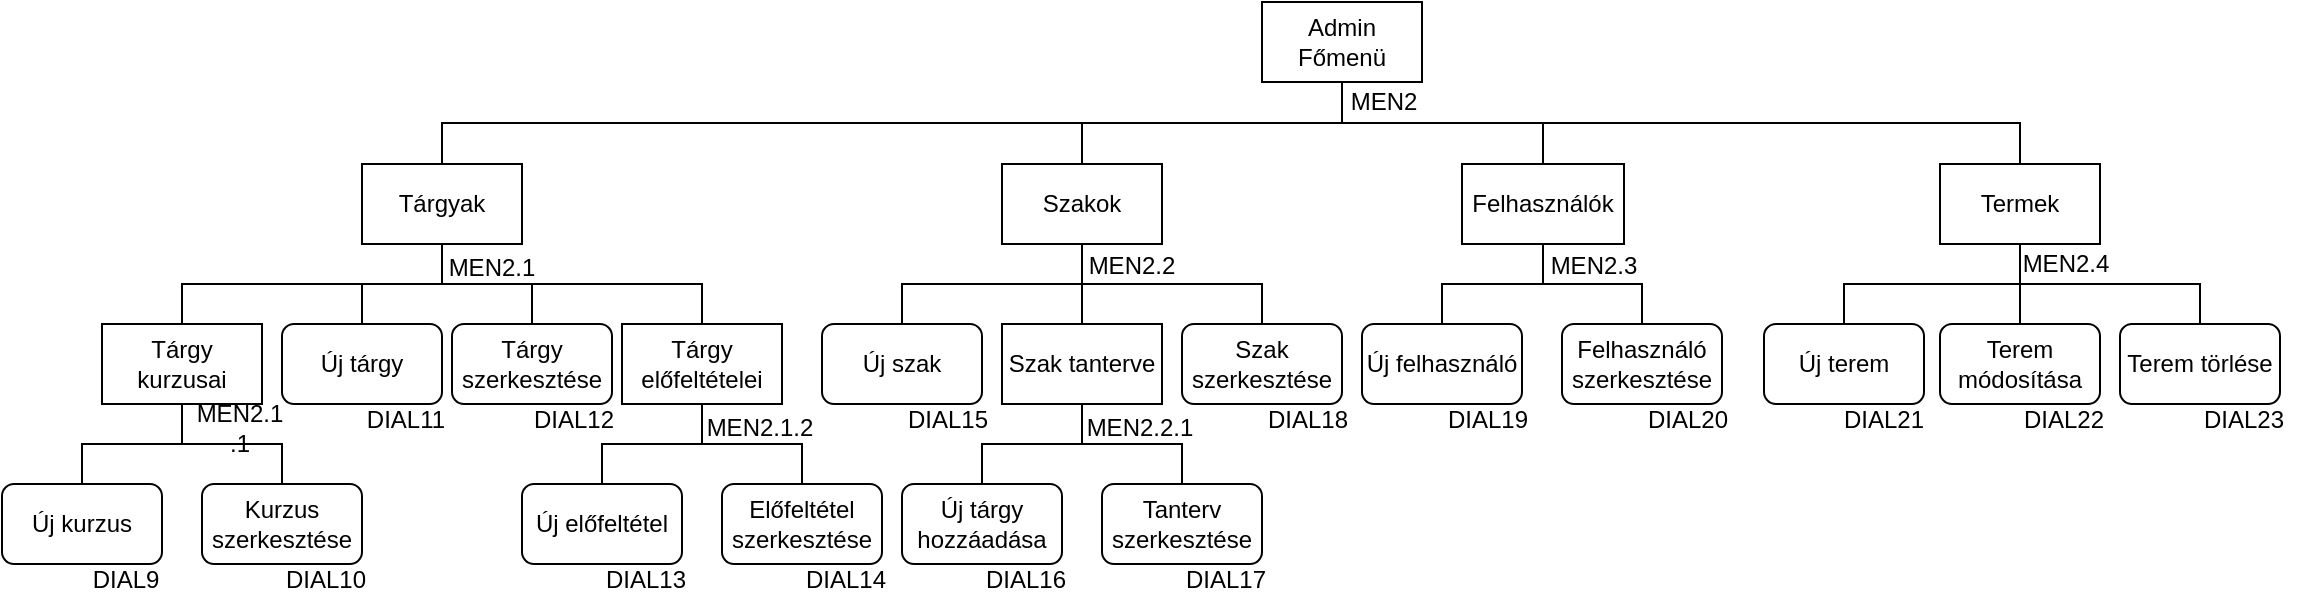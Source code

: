 <mxfile version="23.1.5" type="device">
  <diagram name="Page-1" id="02XQf-ufphem75pHXM8M">
    <mxGraphModel dx="1050" dy="629" grid="1" gridSize="10" guides="1" tooltips="1" connect="1" arrows="1" fold="1" page="1" pageScale="1" pageWidth="850" pageHeight="1100" math="0" shadow="0">
      <root>
        <mxCell id="0" />
        <mxCell id="1" parent="0" />
        <mxCell id="OFnpCGpJleXpQZeMK1He-1" value="Admin&lt;br&gt;Főmenü" style="rounded=0;whiteSpace=wrap;html=1;" parent="1" vertex="1">
          <mxGeometry x="809" y="39" width="80" height="40" as="geometry" />
        </mxCell>
        <mxCell id="OFnpCGpJleXpQZeMK1He-3" value="Tárgyak" style="rounded=0;whiteSpace=wrap;html=1;" parent="1" vertex="1">
          <mxGeometry x="359" y="120" width="80" height="40" as="geometry" />
        </mxCell>
        <mxCell id="OFnpCGpJleXpQZeMK1He-5" value="Szakok" style="rounded=0;whiteSpace=wrap;html=1;" parent="1" vertex="1">
          <mxGeometry x="679" y="120" width="80" height="40" as="geometry" />
        </mxCell>
        <mxCell id="OFnpCGpJleXpQZeMK1He-11" value="" style="endArrow=none;html=1;rounded=0;edgeStyle=elbowEdgeStyle;elbow=vertical;" parent="1" source="OFnpCGpJleXpQZeMK1He-3" target="OFnpCGpJleXpQZeMK1He-1" edge="1">
          <mxGeometry width="50" height="50" relative="1" as="geometry">
            <mxPoint x="409" y="290" as="sourcePoint" />
            <mxPoint x="459" y="240" as="targetPoint" />
          </mxGeometry>
        </mxCell>
        <mxCell id="OFnpCGpJleXpQZeMK1He-12" value="" style="endArrow=none;html=1;rounded=0;edgeStyle=elbowEdgeStyle;entryX=0.5;entryY=1;entryDx=0;entryDy=0;elbow=vertical;" parent="1" source="OFnpCGpJleXpQZeMK1He-5" target="OFnpCGpJleXpQZeMK1He-1" edge="1">
          <mxGeometry width="50" height="50" relative="1" as="geometry">
            <mxPoint x="409" y="290" as="sourcePoint" />
            <mxPoint x="459" y="240" as="targetPoint" />
          </mxGeometry>
        </mxCell>
        <mxCell id="OFnpCGpJleXpQZeMK1He-24" value="Felhasználók" style="rounded=0;whiteSpace=wrap;html=1;" parent="1" vertex="1">
          <mxGeometry x="909" y="120" width="81" height="40" as="geometry" />
        </mxCell>
        <mxCell id="OFnpCGpJleXpQZeMK1He-25" value="" style="endArrow=none;html=1;rounded=0;edgeStyle=elbowEdgeStyle;entryX=0.5;entryY=1;entryDx=0;entryDy=0;elbow=vertical;" parent="1" source="OFnpCGpJleXpQZeMK1He-24" target="OFnpCGpJleXpQZeMK1He-1" edge="1">
          <mxGeometry width="50" height="50" relative="1" as="geometry">
            <mxPoint x="409" y="320" as="sourcePoint" />
            <mxPoint x="459" y="270" as="targetPoint" />
          </mxGeometry>
        </mxCell>
        <mxCell id="OFnpCGpJleXpQZeMK1He-28" value="Új felhasználó" style="rounded=1;whiteSpace=wrap;html=1;" parent="1" vertex="1">
          <mxGeometry x="859" y="200" width="80" height="40" as="geometry" />
        </mxCell>
        <mxCell id="OFnpCGpJleXpQZeMK1He-30" value="Felhasználó szerkesztése" style="rounded=1;whiteSpace=wrap;html=1;" parent="1" vertex="1">
          <mxGeometry x="959" y="200" width="80" height="40" as="geometry" />
        </mxCell>
        <mxCell id="OFnpCGpJleXpQZeMK1He-31" value="" style="endArrow=none;html=1;rounded=0;edgeStyle=elbowEdgeStyle;entryX=0.5;entryY=1;entryDx=0;entryDy=0;exitX=0.5;exitY=0;exitDx=0;exitDy=0;elbow=vertical;" parent="1" source="OFnpCGpJleXpQZeMK1He-28" target="OFnpCGpJleXpQZeMK1He-24" edge="1">
          <mxGeometry width="50" height="50" relative="1" as="geometry">
            <mxPoint x="1029" y="170" as="sourcePoint" />
            <mxPoint x="849" y="270" as="targetPoint" />
          </mxGeometry>
        </mxCell>
        <mxCell id="OFnpCGpJleXpQZeMK1He-35" value="" style="endArrow=none;html=1;rounded=0;edgeStyle=elbowEdgeStyle;exitX=0.5;exitY=0;exitDx=0;exitDy=0;entryX=0.5;entryY=1;entryDx=0;entryDy=0;elbow=vertical;" parent="1" source="OFnpCGpJleXpQZeMK1He-30" target="OFnpCGpJleXpQZeMK1He-24" edge="1">
          <mxGeometry width="50" height="50" relative="1" as="geometry">
            <mxPoint x="1139" y="200" as="sourcePoint" />
            <mxPoint x="1179" y="180" as="targetPoint" />
          </mxGeometry>
        </mxCell>
        <mxCell id="OFnpCGpJleXpQZeMK1He-37" value="Új tárgy" style="rounded=1;whiteSpace=wrap;html=1;" parent="1" vertex="1">
          <mxGeometry x="319" y="200" width="80" height="40" as="geometry" />
        </mxCell>
        <mxCell id="OFnpCGpJleXpQZeMK1He-38" value="Tárgy kurzusai" style="rounded=0;whiteSpace=wrap;html=1;" parent="1" vertex="1">
          <mxGeometry x="229" y="200" width="80" height="40" as="geometry" />
        </mxCell>
        <mxCell id="OFnpCGpJleXpQZeMK1He-40" value="Tárgy szerkesztése" style="rounded=1;whiteSpace=wrap;html=1;" parent="1" vertex="1">
          <mxGeometry x="404" y="200" width="80" height="40" as="geometry" />
        </mxCell>
        <mxCell id="OFnpCGpJleXpQZeMK1He-41" value="" style="endArrow=none;html=1;rounded=0;entryX=0.5;entryY=1;entryDx=0;entryDy=0;exitX=0.5;exitY=0;exitDx=0;exitDy=0;edgeStyle=elbowEdgeStyle;elbow=vertical;" parent="1" source="OFnpCGpJleXpQZeMK1He-37" target="OFnpCGpJleXpQZeMK1He-3" edge="1">
          <mxGeometry width="50" height="50" relative="1" as="geometry">
            <mxPoint x="509" y="230" as="sourcePoint" />
            <mxPoint x="559" y="180" as="targetPoint" />
          </mxGeometry>
        </mxCell>
        <mxCell id="OFnpCGpJleXpQZeMK1He-42" value="" style="endArrow=none;html=1;rounded=0;entryX=0.5;entryY=1;entryDx=0;entryDy=0;edgeStyle=elbowEdgeStyle;exitX=0.5;exitY=0;exitDx=0;exitDy=0;elbow=vertical;" parent="1" source="OFnpCGpJleXpQZeMK1He-38" target="OFnpCGpJleXpQZeMK1He-3" edge="1">
          <mxGeometry width="50" height="50" relative="1" as="geometry">
            <mxPoint x="469" y="200" as="sourcePoint" />
            <mxPoint x="559" y="180" as="targetPoint" />
          </mxGeometry>
        </mxCell>
        <mxCell id="OFnpCGpJleXpQZeMK1He-43" value="Új kurzus" style="rounded=1;whiteSpace=wrap;html=1;" parent="1" vertex="1">
          <mxGeometry x="179" y="280" width="80" height="40" as="geometry" />
        </mxCell>
        <mxCell id="OFnpCGpJleXpQZeMK1He-44" value="Kurzus szerkesztése" style="rounded=1;whiteSpace=wrap;html=1;" parent="1" vertex="1">
          <mxGeometry x="279" y="280" width="80" height="40" as="geometry" />
        </mxCell>
        <mxCell id="OFnpCGpJleXpQZeMK1He-45" style="edgeStyle=elbowEdgeStyle;rounded=0;orthogonalLoop=1;jettySize=auto;elbow=vertical;html=1;exitX=0.5;exitY=1;exitDx=0;exitDy=0;" parent="1" edge="1">
          <mxGeometry relative="1" as="geometry">
            <mxPoint x="269" y="160" as="sourcePoint" />
            <mxPoint x="269" y="160" as="targetPoint" />
          </mxGeometry>
        </mxCell>
        <mxCell id="OFnpCGpJleXpQZeMK1He-46" value="" style="endArrow=none;html=1;rounded=0;elbow=vertical;entryX=0.5;entryY=1;entryDx=0;entryDy=0;exitX=0.5;exitY=0;exitDx=0;exitDy=0;edgeStyle=elbowEdgeStyle;" parent="1" source="OFnpCGpJleXpQZeMK1He-43" target="OFnpCGpJleXpQZeMK1He-38" edge="1">
          <mxGeometry width="50" height="50" relative="1" as="geometry">
            <mxPoint x="509" y="160" as="sourcePoint" />
            <mxPoint x="559" y="110" as="targetPoint" />
          </mxGeometry>
        </mxCell>
        <mxCell id="OFnpCGpJleXpQZeMK1He-47" value="" style="endArrow=none;html=1;rounded=0;elbow=vertical;exitX=0.5;exitY=0;exitDx=0;exitDy=0;edgeStyle=elbowEdgeStyle;entryX=0.5;entryY=1;entryDx=0;entryDy=0;" parent="1" source="OFnpCGpJleXpQZeMK1He-40" target="OFnpCGpJleXpQZeMK1He-3" edge="1">
          <mxGeometry width="50" height="50" relative="1" as="geometry">
            <mxPoint x="279" y="260" as="sourcePoint" />
            <mxPoint x="379" y="240" as="targetPoint" />
          </mxGeometry>
        </mxCell>
        <mxCell id="OFnpCGpJleXpQZeMK1He-49" value="" style="endArrow=none;html=1;rounded=0;elbow=vertical;entryX=0.5;entryY=1;entryDx=0;entryDy=0;exitX=0.5;exitY=0;exitDx=0;exitDy=0;edgeStyle=elbowEdgeStyle;" parent="1" source="OFnpCGpJleXpQZeMK1He-44" target="OFnpCGpJleXpQZeMK1He-38" edge="1">
          <mxGeometry width="50" height="50" relative="1" as="geometry">
            <mxPoint x="279" y="260" as="sourcePoint" />
            <mxPoint x="439" y="320" as="targetPoint" />
          </mxGeometry>
        </mxCell>
        <mxCell id="OFnpCGpJleXpQZeMK1He-50" value="Új szak" style="rounded=1;whiteSpace=wrap;html=1;" parent="1" vertex="1">
          <mxGeometry x="589" y="200" width="80" height="40" as="geometry" />
        </mxCell>
        <mxCell id="OFnpCGpJleXpQZeMK1He-51" value="Szak szerkesztése" style="rounded=1;whiteSpace=wrap;html=1;" parent="1" vertex="1">
          <mxGeometry x="769" y="200" width="80" height="40" as="geometry" />
        </mxCell>
        <mxCell id="OFnpCGpJleXpQZeMK1He-55" value="Tárgy előfeltételei" style="rounded=0;whiteSpace=wrap;html=1;labelBackgroundColor=none;fillColor=none;" parent="1" vertex="1">
          <mxGeometry x="489" y="200" width="80" height="40" as="geometry" />
        </mxCell>
        <mxCell id="OFnpCGpJleXpQZeMK1He-56" value="Új előfeltétel" style="rounded=1;whiteSpace=wrap;html=1;labelBackgroundColor=none;fillColor=none;" parent="1" vertex="1">
          <mxGeometry x="439" y="280" width="80" height="40" as="geometry" />
        </mxCell>
        <mxCell id="OFnpCGpJleXpQZeMK1He-60" style="edgeStyle=elbowEdgeStyle;rounded=0;orthogonalLoop=1;jettySize=auto;elbow=vertical;html=1;endArrow=none;endFill=0;entryX=0.5;entryY=1;entryDx=0;entryDy=0;" parent="1" source="OFnpCGpJleXpQZeMK1He-57" target="OFnpCGpJleXpQZeMK1He-55" edge="1">
          <mxGeometry relative="1" as="geometry">
            <mxPoint x="449" y="240" as="targetPoint" />
          </mxGeometry>
        </mxCell>
        <mxCell id="OFnpCGpJleXpQZeMK1He-57" value="Előfeltétel szerkesztése" style="rounded=1;whiteSpace=wrap;html=1;labelBackgroundColor=none;fillColor=none;" parent="1" vertex="1">
          <mxGeometry x="539" y="280" width="80" height="40" as="geometry" />
        </mxCell>
        <mxCell id="OFnpCGpJleXpQZeMK1He-58" value="" style="endArrow=none;html=1;rounded=0;elbow=vertical;entryX=0.5;entryY=1;entryDx=0;entryDy=0;exitX=0.5;exitY=0;exitDx=0;exitDy=0;edgeStyle=elbowEdgeStyle;" parent="1" source="OFnpCGpJleXpQZeMK1He-55" target="OFnpCGpJleXpQZeMK1He-3" edge="1">
          <mxGeometry width="50" height="50" relative="1" as="geometry">
            <mxPoint x="359" y="230" as="sourcePoint" />
            <mxPoint x="409" y="180" as="targetPoint" />
          </mxGeometry>
        </mxCell>
        <mxCell id="OFnpCGpJleXpQZeMK1He-59" value="" style="endArrow=none;html=1;rounded=0;elbow=vertical;entryX=0.5;entryY=1;entryDx=0;entryDy=0;exitX=0.5;exitY=0;exitDx=0;exitDy=0;edgeStyle=elbowEdgeStyle;" parent="1" source="OFnpCGpJleXpQZeMK1He-56" target="OFnpCGpJleXpQZeMK1He-55" edge="1">
          <mxGeometry width="50" height="50" relative="1" as="geometry">
            <mxPoint x="394" y="420" as="sourcePoint" />
            <mxPoint x="444" y="370" as="targetPoint" />
          </mxGeometry>
        </mxCell>
        <mxCell id="OFnpCGpJleXpQZeMK1He-61" value="Szak tanterve" style="rounded=0;whiteSpace=wrap;html=1;labelBackgroundColor=none;fillColor=none;" parent="1" vertex="1">
          <mxGeometry x="679" y="200" width="80" height="40" as="geometry" />
        </mxCell>
        <mxCell id="OFnpCGpJleXpQZeMK1He-62" value="Új tárgy hozzáadása" style="rounded=1;whiteSpace=wrap;html=1;labelBackgroundColor=none;fillColor=none;" parent="1" vertex="1">
          <mxGeometry x="629" y="280" width="80" height="40" as="geometry" />
        </mxCell>
        <mxCell id="OFnpCGpJleXpQZeMK1He-63" value="Tanterv&lt;br&gt;szerkesztése" style="rounded=1;whiteSpace=wrap;html=1;labelBackgroundColor=none;fillColor=none;" parent="1" vertex="1">
          <mxGeometry x="729" y="280" width="80" height="40" as="geometry" />
        </mxCell>
        <mxCell id="OFnpCGpJleXpQZeMK1He-64" value="" style="endArrow=none;html=1;rounded=0;elbow=vertical;entryX=0.5;entryY=1;entryDx=0;entryDy=0;exitX=0.5;exitY=0;exitDx=0;exitDy=0;edgeStyle=elbowEdgeStyle;" parent="1" source="OFnpCGpJleXpQZeMK1He-50" target="OFnpCGpJleXpQZeMK1He-5" edge="1">
          <mxGeometry width="50" height="50" relative="1" as="geometry">
            <mxPoint x="579" y="330" as="sourcePoint" />
            <mxPoint x="629" y="280" as="targetPoint" />
          </mxGeometry>
        </mxCell>
        <mxCell id="OFnpCGpJleXpQZeMK1He-65" value="" style="endArrow=none;html=1;rounded=0;elbow=vertical;entryX=0.5;entryY=1;entryDx=0;entryDy=0;exitX=0.5;exitY=0;exitDx=0;exitDy=0;edgeStyle=elbowEdgeStyle;" parent="1" source="OFnpCGpJleXpQZeMK1He-61" target="OFnpCGpJleXpQZeMK1He-5" edge="1">
          <mxGeometry width="50" height="50" relative="1" as="geometry">
            <mxPoint x="579" y="330" as="sourcePoint" />
            <mxPoint x="629" y="280" as="targetPoint" />
          </mxGeometry>
        </mxCell>
        <mxCell id="OFnpCGpJleXpQZeMK1He-66" value="" style="endArrow=none;html=1;rounded=0;elbow=vertical;entryX=0.5;entryY=1;entryDx=0;entryDy=0;exitX=0.5;exitY=0;exitDx=0;exitDy=0;edgeStyle=elbowEdgeStyle;" parent="1" source="OFnpCGpJleXpQZeMK1He-51" target="OFnpCGpJleXpQZeMK1He-5" edge="1">
          <mxGeometry width="50" height="50" relative="1" as="geometry">
            <mxPoint x="579" y="330" as="sourcePoint" />
            <mxPoint x="629" y="280" as="targetPoint" />
          </mxGeometry>
        </mxCell>
        <mxCell id="OFnpCGpJleXpQZeMK1He-67" value="" style="endArrow=none;html=1;rounded=0;elbow=vertical;entryX=0.5;entryY=1;entryDx=0;entryDy=0;exitX=0.5;exitY=0;exitDx=0;exitDy=0;edgeStyle=elbowEdgeStyle;" parent="1" source="OFnpCGpJleXpQZeMK1He-62" target="OFnpCGpJleXpQZeMK1He-61" edge="1">
          <mxGeometry width="50" height="50" relative="1" as="geometry">
            <mxPoint x="579" y="310" as="sourcePoint" />
            <mxPoint x="629" y="260" as="targetPoint" />
          </mxGeometry>
        </mxCell>
        <mxCell id="OFnpCGpJleXpQZeMK1He-68" value="" style="endArrow=none;html=1;rounded=0;elbow=vertical;entryX=0.5;entryY=1;entryDx=0;entryDy=0;exitX=0.5;exitY=0;exitDx=0;exitDy=0;edgeStyle=elbowEdgeStyle;" parent="1" source="OFnpCGpJleXpQZeMK1He-63" target="OFnpCGpJleXpQZeMK1He-61" edge="1">
          <mxGeometry width="50" height="50" relative="1" as="geometry">
            <mxPoint x="579" y="310" as="sourcePoint" />
            <mxPoint x="629" y="260" as="targetPoint" />
          </mxGeometry>
        </mxCell>
        <mxCell id="OFnpCGpJleXpQZeMK1He-69" value="MEN2" style="text;html=1;strokeColor=none;fillColor=none;align=center;verticalAlign=middle;whiteSpace=wrap;rounded=0;" parent="1" vertex="1">
          <mxGeometry x="840" y="74" width="60" height="30" as="geometry" />
        </mxCell>
        <mxCell id="OFnpCGpJleXpQZeMK1He-71" value="MEN2.1" style="text;html=1;strokeColor=none;fillColor=none;align=center;verticalAlign=middle;whiteSpace=wrap;rounded=0;" parent="1" vertex="1">
          <mxGeometry x="394" y="157" width="60" height="30" as="geometry" />
        </mxCell>
        <mxCell id="OFnpCGpJleXpQZeMK1He-72" value="MEN2.2" style="text;html=1;strokeColor=none;fillColor=none;align=center;verticalAlign=middle;whiteSpace=wrap;rounded=0;" parent="1" vertex="1">
          <mxGeometry x="714" y="156" width="60" height="30" as="geometry" />
        </mxCell>
        <mxCell id="OFnpCGpJleXpQZeMK1He-73" value="MEN2.3" style="text;html=1;strokeColor=none;fillColor=none;align=center;verticalAlign=middle;whiteSpace=wrap;rounded=0;" parent="1" vertex="1">
          <mxGeometry x="945" y="156" width="60" height="30" as="geometry" />
        </mxCell>
        <mxCell id="OFnpCGpJleXpQZeMK1He-74" value="MEN2.1&lt;br&gt;.1" style="text;html=1;strokeColor=none;fillColor=none;align=center;verticalAlign=middle;whiteSpace=wrap;rounded=0;" parent="1" vertex="1">
          <mxGeometry x="268" y="237" width="60" height="30" as="geometry" />
        </mxCell>
        <mxCell id="OFnpCGpJleXpQZeMK1He-75" value="MEN2.1.2" style="text;html=1;strokeColor=none;fillColor=none;align=center;verticalAlign=middle;whiteSpace=wrap;rounded=0;" parent="1" vertex="1">
          <mxGeometry x="528" y="237" width="60" height="30" as="geometry" />
        </mxCell>
        <mxCell id="OFnpCGpJleXpQZeMK1He-76" value="MEN2.2.1" style="text;html=1;strokeColor=none;fillColor=none;align=center;verticalAlign=middle;whiteSpace=wrap;rounded=0;" parent="1" vertex="1">
          <mxGeometry x="718" y="237" width="60" height="30" as="geometry" />
        </mxCell>
        <mxCell id="OFnpCGpJleXpQZeMK1He-79" value="DIAL9" style="text;html=1;strokeColor=none;fillColor=none;align=center;verticalAlign=middle;whiteSpace=wrap;rounded=0;" parent="1" vertex="1">
          <mxGeometry x="211" y="313" width="60" height="30" as="geometry" />
        </mxCell>
        <mxCell id="OFnpCGpJleXpQZeMK1He-80" value="DIAL10" style="text;html=1;strokeColor=none;fillColor=none;align=center;verticalAlign=middle;whiteSpace=wrap;rounded=0;" parent="1" vertex="1">
          <mxGeometry x="311" y="313" width="60" height="30" as="geometry" />
        </mxCell>
        <mxCell id="OFnpCGpJleXpQZeMK1He-81" value="DIAL11" style="text;html=1;strokeColor=none;fillColor=none;align=center;verticalAlign=middle;whiteSpace=wrap;rounded=0;" parent="1" vertex="1">
          <mxGeometry x="351" y="233" width="60" height="30" as="geometry" />
        </mxCell>
        <mxCell id="OFnpCGpJleXpQZeMK1He-82" value="DIAL12" style="text;html=1;strokeColor=none;fillColor=none;align=center;verticalAlign=middle;whiteSpace=wrap;rounded=0;" parent="1" vertex="1">
          <mxGeometry x="435" y="233" width="60" height="30" as="geometry" />
        </mxCell>
        <mxCell id="OFnpCGpJleXpQZeMK1He-83" value="DIAL13" style="text;html=1;strokeColor=none;fillColor=none;align=center;verticalAlign=middle;whiteSpace=wrap;rounded=0;" parent="1" vertex="1">
          <mxGeometry x="471" y="313" width="60" height="30" as="geometry" />
        </mxCell>
        <mxCell id="OFnpCGpJleXpQZeMK1He-84" value="DIAL14" style="text;html=1;strokeColor=none;fillColor=none;align=center;verticalAlign=middle;whiteSpace=wrap;rounded=0;" parent="1" vertex="1">
          <mxGeometry x="571" y="313" width="60" height="30" as="geometry" />
        </mxCell>
        <mxCell id="OFnpCGpJleXpQZeMK1He-85" value="DIAL15" style="text;html=1;strokeColor=none;fillColor=none;align=center;verticalAlign=middle;whiteSpace=wrap;rounded=0;" parent="1" vertex="1">
          <mxGeometry x="622" y="233" width="60" height="30" as="geometry" />
        </mxCell>
        <mxCell id="OFnpCGpJleXpQZeMK1He-86" value="DIAL16" style="text;html=1;strokeColor=none;fillColor=none;align=center;verticalAlign=middle;whiteSpace=wrap;rounded=0;" parent="1" vertex="1">
          <mxGeometry x="661" y="313" width="60" height="30" as="geometry" />
        </mxCell>
        <mxCell id="OFnpCGpJleXpQZeMK1He-87" value="DIAL17" style="text;html=1;strokeColor=none;fillColor=none;align=center;verticalAlign=middle;whiteSpace=wrap;rounded=0;" parent="1" vertex="1">
          <mxGeometry x="761" y="313" width="60" height="30" as="geometry" />
        </mxCell>
        <mxCell id="OFnpCGpJleXpQZeMK1He-89" value="DIAL18" style="text;html=1;strokeColor=none;fillColor=none;align=center;verticalAlign=middle;whiteSpace=wrap;rounded=0;" parent="1" vertex="1">
          <mxGeometry x="802" y="233" width="60" height="30" as="geometry" />
        </mxCell>
        <mxCell id="OFnpCGpJleXpQZeMK1He-90" value="DIAL19" style="text;html=1;strokeColor=none;fillColor=none;align=center;verticalAlign=middle;whiteSpace=wrap;rounded=0;" parent="1" vertex="1">
          <mxGeometry x="892" y="233" width="60" height="30" as="geometry" />
        </mxCell>
        <mxCell id="OFnpCGpJleXpQZeMK1He-91" value="DIAL20" style="text;html=1;strokeColor=none;fillColor=none;align=center;verticalAlign=middle;whiteSpace=wrap;rounded=0;" parent="1" vertex="1">
          <mxGeometry x="992" y="233" width="60" height="30" as="geometry" />
        </mxCell>
        <mxCell id="dySRubfyd0l3t_SYBTiC-1" value="Termek" style="rounded=0;whiteSpace=wrap;html=1;" parent="1" vertex="1">
          <mxGeometry x="1148" y="120" width="80" height="40" as="geometry" />
        </mxCell>
        <mxCell id="dySRubfyd0l3t_SYBTiC-2" value="Új terem" style="rounded=1;whiteSpace=wrap;html=1;" parent="1" vertex="1">
          <mxGeometry x="1060" y="200" width="80" height="40" as="geometry" />
        </mxCell>
        <mxCell id="dySRubfyd0l3t_SYBTiC-3" value="Terem módosítása" style="rounded=1;whiteSpace=wrap;html=1;" parent="1" vertex="1">
          <mxGeometry x="1148" y="200" width="80" height="40" as="geometry" />
        </mxCell>
        <mxCell id="dySRubfyd0l3t_SYBTiC-4" value="Terem törlése" style="rounded=1;whiteSpace=wrap;html=1;" parent="1" vertex="1">
          <mxGeometry x="1238" y="200" width="80" height="40" as="geometry" />
        </mxCell>
        <mxCell id="dySRubfyd0l3t_SYBTiC-5" value="" style="endArrow=none;html=1;rounded=0;entryX=0.5;entryY=1;entryDx=0;entryDy=0;exitX=0.5;exitY=0;exitDx=0;exitDy=0;edgeStyle=elbowEdgeStyle;elbow=vertical;" parent="1" source="dySRubfyd0l3t_SYBTiC-2" target="dySRubfyd0l3t_SYBTiC-1" edge="1">
          <mxGeometry width="50" height="50" relative="1" as="geometry">
            <mxPoint x="1018" y="370" as="sourcePoint" />
            <mxPoint x="1068" y="320" as="targetPoint" />
          </mxGeometry>
        </mxCell>
        <mxCell id="dySRubfyd0l3t_SYBTiC-6" value="" style="endArrow=none;html=1;rounded=0;entryX=0.5;entryY=1;entryDx=0;entryDy=0;exitX=0.5;exitY=0;exitDx=0;exitDy=0;edgeStyle=elbowEdgeStyle;elbow=vertical;" parent="1" source="dySRubfyd0l3t_SYBTiC-3" target="dySRubfyd0l3t_SYBTiC-1" edge="1">
          <mxGeometry width="50" height="50" relative="1" as="geometry">
            <mxPoint x="1018" y="370" as="sourcePoint" />
            <mxPoint x="1068" y="320" as="targetPoint" />
          </mxGeometry>
        </mxCell>
        <mxCell id="dySRubfyd0l3t_SYBTiC-7" value="" style="endArrow=none;html=1;rounded=0;exitX=0.5;exitY=0;exitDx=0;exitDy=0;edgeStyle=elbowEdgeStyle;elbow=vertical;" parent="1" source="dySRubfyd0l3t_SYBTiC-4" edge="1">
          <mxGeometry width="50" height="50" relative="1" as="geometry">
            <mxPoint x="1018" y="370" as="sourcePoint" />
            <mxPoint x="1188" y="160" as="targetPoint" />
          </mxGeometry>
        </mxCell>
        <mxCell id="dySRubfyd0l3t_SYBTiC-8" value="" style="endArrow=none;html=1;rounded=0;entryX=0.5;entryY=0;entryDx=0;entryDy=0;exitX=0.5;exitY=1;exitDx=0;exitDy=0;edgeStyle=elbowEdgeStyle;elbow=vertical;" parent="1" source="OFnpCGpJleXpQZeMK1He-1" target="dySRubfyd0l3t_SYBTiC-1" edge="1">
          <mxGeometry width="50" height="50" relative="1" as="geometry">
            <mxPoint x="660" y="60" as="sourcePoint" />
            <mxPoint x="830" y="470" as="targetPoint" />
          </mxGeometry>
        </mxCell>
        <mxCell id="dySRubfyd0l3t_SYBTiC-9" value="MEN2.4" style="text;html=1;strokeColor=none;fillColor=none;align=center;verticalAlign=middle;whiteSpace=wrap;rounded=0;" parent="1" vertex="1">
          <mxGeometry x="1181" y="155" width="60" height="30" as="geometry" />
        </mxCell>
        <mxCell id="dySRubfyd0l3t_SYBTiC-10" value="DIAL21" style="text;html=1;strokeColor=none;fillColor=none;align=center;verticalAlign=middle;whiteSpace=wrap;rounded=0;" parent="1" vertex="1">
          <mxGeometry x="1090" y="233" width="60" height="30" as="geometry" />
        </mxCell>
        <mxCell id="dySRubfyd0l3t_SYBTiC-11" value="DIAL22" style="text;html=1;strokeColor=none;fillColor=none;align=center;verticalAlign=middle;whiteSpace=wrap;rounded=0;" parent="1" vertex="1">
          <mxGeometry x="1180" y="233" width="60" height="30" as="geometry" />
        </mxCell>
        <mxCell id="dySRubfyd0l3t_SYBTiC-12" value="DIAL23" style="text;html=1;strokeColor=none;fillColor=none;align=center;verticalAlign=middle;whiteSpace=wrap;rounded=0;" parent="1" vertex="1">
          <mxGeometry x="1270" y="233" width="60" height="30" as="geometry" />
        </mxCell>
      </root>
    </mxGraphModel>
  </diagram>
</mxfile>
